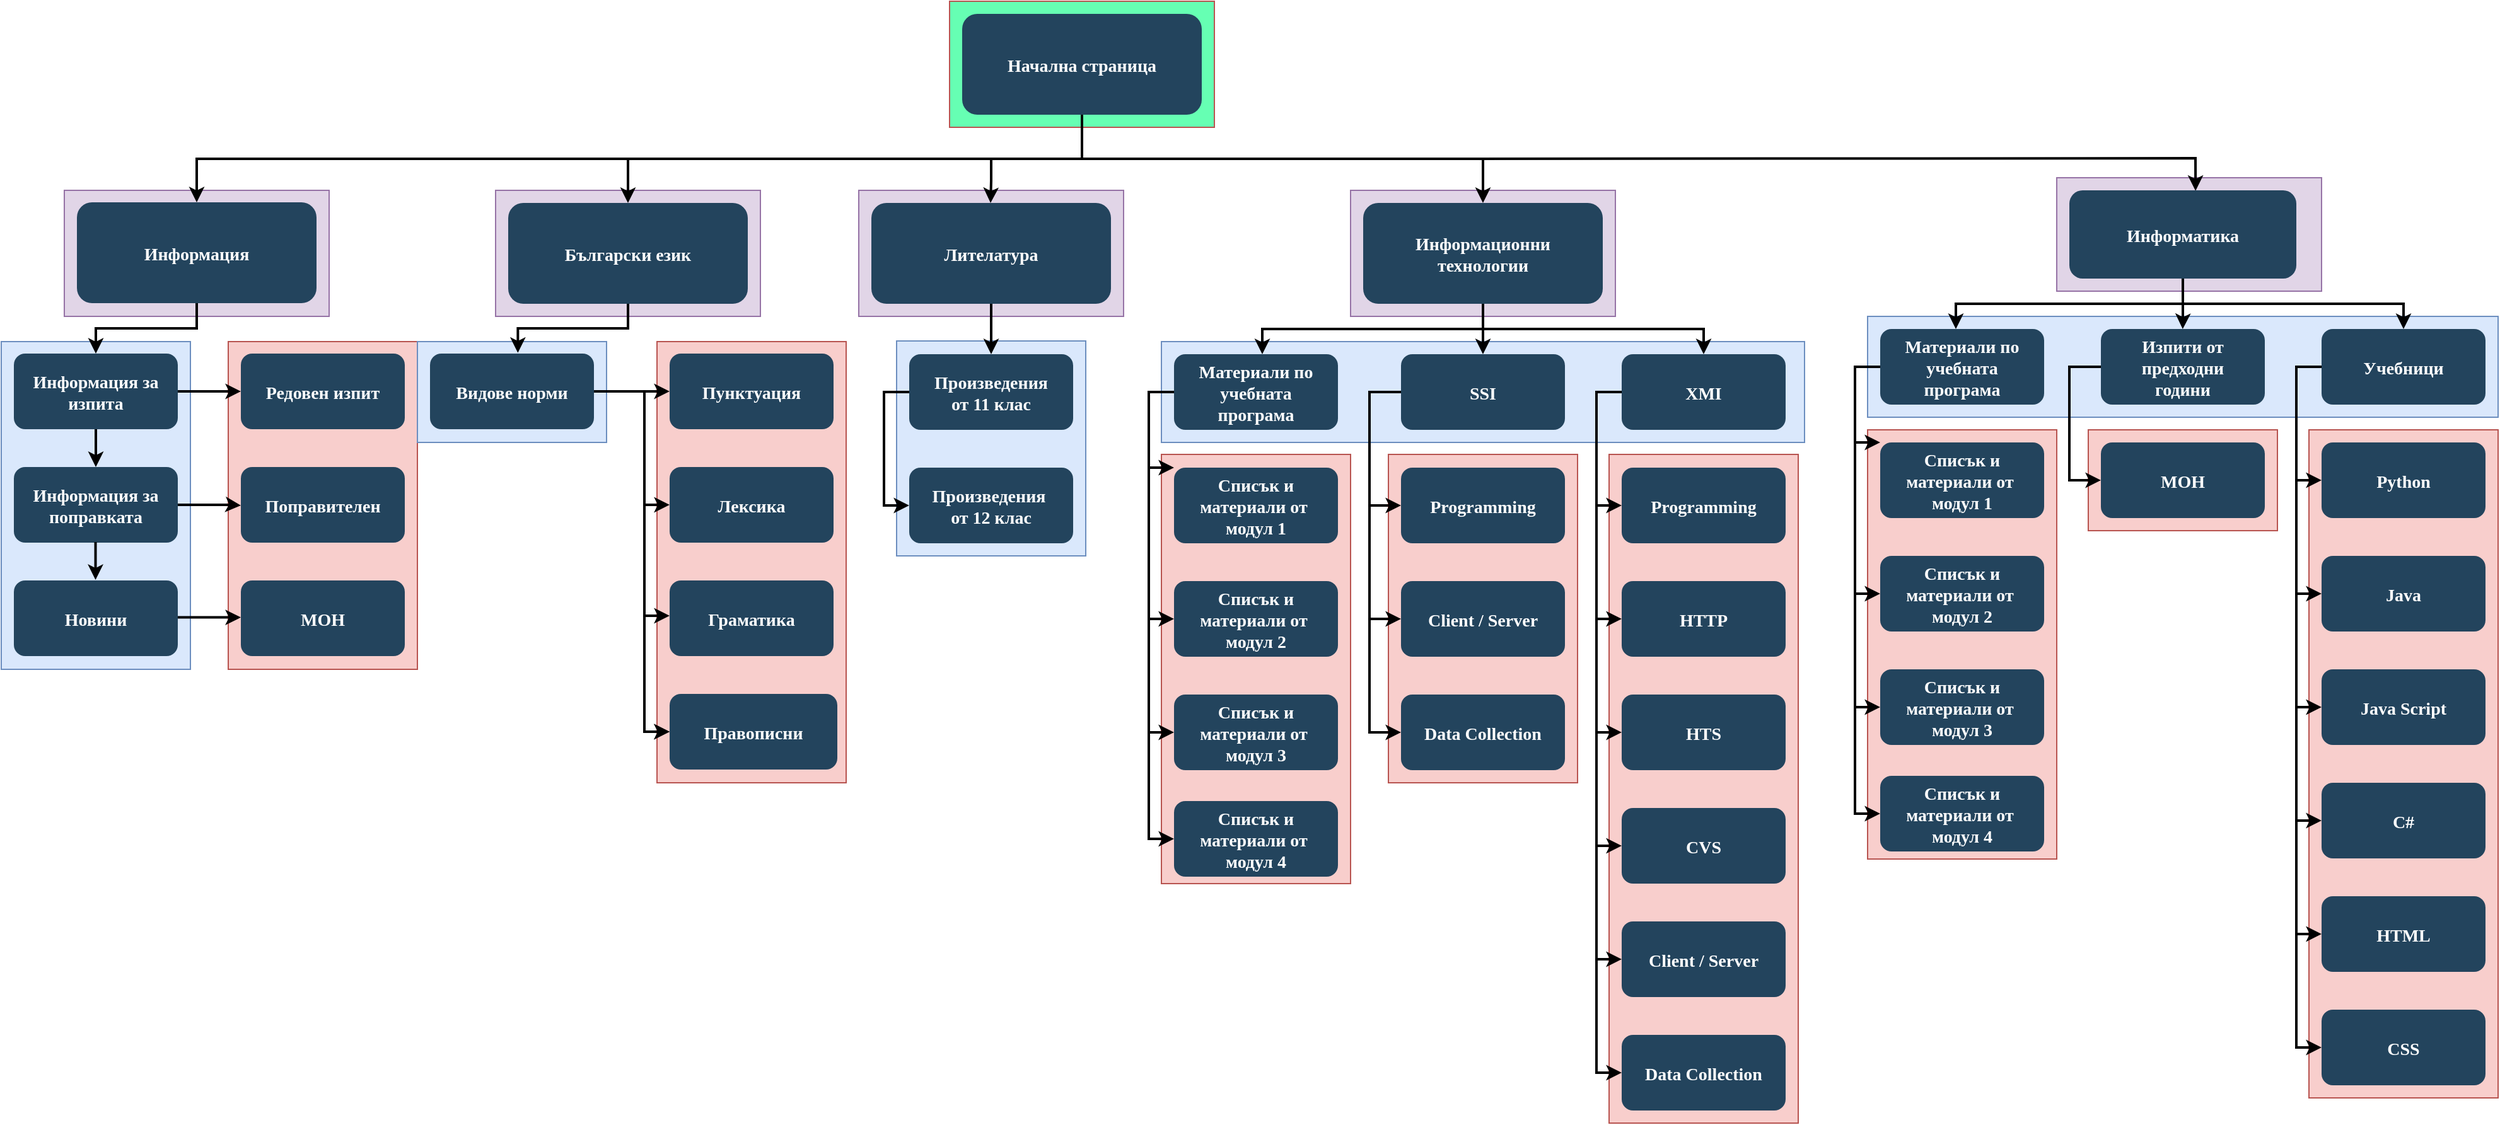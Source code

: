 <mxfile version="23.1.5" type="device">
  <diagram name="Page-1" id="2c0d36ab-eaac-3732-788b-9136903baeff">
    <mxGraphModel dx="2390" dy="1300" grid="1" gridSize="10" guides="1" tooltips="1" connect="1" arrows="1" fold="1" page="1" pageScale="1.5" pageWidth="1169" pageHeight="827" background="none" math="0" shadow="0">
      <root>
        <mxCell id="0" />
        <mxCell id="1" parent="0" />
        <mxCell id="OHcfS93DdKTw3La22S7q-246" value="" style="rounded=0;whiteSpace=wrap;html=1;fillColor=#f8cecc;strokeColor=#b85450;" vertex="1" parent="1">
          <mxGeometry x="1675" y="520" width="150" height="80" as="geometry" />
        </mxCell>
        <mxCell id="OHcfS93DdKTw3La22S7q-245" value="" style="rounded=0;whiteSpace=wrap;html=1;fillColor=#f8cecc;strokeColor=#b85450;" vertex="1" parent="1">
          <mxGeometry x="1850" y="520" width="150" height="530" as="geometry" />
        </mxCell>
        <mxCell id="OHcfS93DdKTw3La22S7q-244" value="" style="rounded=0;whiteSpace=wrap;html=1;fillColor=#f8cecc;strokeColor=#b85450;" vertex="1" parent="1">
          <mxGeometry x="1500" y="520" width="150" height="340.5" as="geometry" />
        </mxCell>
        <mxCell id="OHcfS93DdKTw3La22S7q-243" value="" style="rounded=0;whiteSpace=wrap;html=1;fillColor=#f8cecc;strokeColor=#b85450;" vertex="1" parent="1">
          <mxGeometry x="1295" y="539.5" width="150" height="530.5" as="geometry" />
        </mxCell>
        <mxCell id="OHcfS93DdKTw3La22S7q-242" value="" style="rounded=0;whiteSpace=wrap;html=1;fillColor=#f8cecc;strokeColor=#b85450;" vertex="1" parent="1">
          <mxGeometry x="1120" y="539.5" width="150" height="260.5" as="geometry" />
        </mxCell>
        <mxCell id="OHcfS93DdKTw3La22S7q-241" value="" style="rounded=0;whiteSpace=wrap;html=1;fillColor=#f8cecc;strokeColor=#b85450;" vertex="1" parent="1">
          <mxGeometry x="940" y="539.5" width="150" height="340.5" as="geometry" />
        </mxCell>
        <mxCell id="OHcfS93DdKTw3La22S7q-240" value="" style="rounded=0;whiteSpace=wrap;html=1;fillColor=#f8cecc;strokeColor=#b85450;" vertex="1" parent="1">
          <mxGeometry x="540" y="450" width="150" height="350" as="geometry" />
        </mxCell>
        <mxCell id="OHcfS93DdKTw3La22S7q-239" value="" style="rounded=0;whiteSpace=wrap;html=1;fillColor=#f8cecc;strokeColor=#b85450;" vertex="1" parent="1">
          <mxGeometry x="200" y="450" width="150" height="260" as="geometry" />
        </mxCell>
        <mxCell id="OHcfS93DdKTw3La22S7q-236" value="" style="rounded=0;whiteSpace=wrap;html=1;fillColor=#dae8fc;strokeColor=#6c8ebf;" vertex="1" parent="1">
          <mxGeometry x="1500" y="430" width="500" height="80" as="geometry" />
        </mxCell>
        <mxCell id="OHcfS93DdKTw3La22S7q-233" value="" style="rounded=0;whiteSpace=wrap;html=1;fillColor=#dae8fc;strokeColor=#6c8ebf;" vertex="1" parent="1">
          <mxGeometry x="940" y="450" width="510" height="80" as="geometry" />
        </mxCell>
        <mxCell id="OHcfS93DdKTw3La22S7q-231" value="" style="rounded=0;whiteSpace=wrap;html=1;fillColor=#dae8fc;strokeColor=#6c8ebf;" vertex="1" parent="1">
          <mxGeometry x="730" y="449.5" width="150" height="170.5" as="geometry" />
        </mxCell>
        <mxCell id="OHcfS93DdKTw3La22S7q-230" value="" style="rounded=0;whiteSpace=wrap;html=1;fillColor=#dae8fc;strokeColor=#6c8ebf;" vertex="1" parent="1">
          <mxGeometry x="350" y="450" width="150" height="80" as="geometry" />
        </mxCell>
        <mxCell id="OHcfS93DdKTw3La22S7q-227" value="" style="rounded=0;whiteSpace=wrap;html=1;fillColor=#dae8fc;strokeColor=#6c8ebf;" vertex="1" parent="1">
          <mxGeometry x="20" y="450" width="150" height="260" as="geometry" />
        </mxCell>
        <mxCell id="OHcfS93DdKTw3La22S7q-225" value="" style="rounded=0;whiteSpace=wrap;html=1;fillColor=#e1d5e7;strokeColor=#9673a6;" vertex="1" parent="1">
          <mxGeometry x="1650" y="320" width="210" height="90" as="geometry" />
        </mxCell>
        <mxCell id="OHcfS93DdKTw3La22S7q-224" value="" style="rounded=0;whiteSpace=wrap;html=1;fillColor=#e1d5e7;strokeColor=#9673a6;" vertex="1" parent="1">
          <mxGeometry x="1090" y="330" width="210" height="100" as="geometry" />
        </mxCell>
        <mxCell id="OHcfS93DdKTw3La22S7q-223" value="" style="rounded=0;whiteSpace=wrap;html=1;fillColor=#e1d5e7;strokeColor=#9673a6;" vertex="1" parent="1">
          <mxGeometry x="700" y="330" width="210" height="100" as="geometry" />
        </mxCell>
        <mxCell id="OHcfS93DdKTw3La22S7q-222" value="" style="rounded=0;whiteSpace=wrap;html=1;fillColor=#e1d5e7;strokeColor=#9673a6;" vertex="1" parent="1">
          <mxGeometry x="412" y="330" width="210" height="100" as="geometry" />
        </mxCell>
        <mxCell id="OHcfS93DdKTw3La22S7q-221" value="" style="rounded=0;whiteSpace=wrap;html=1;fillColor=#e1d5e7;strokeColor=#9673a6;" vertex="1" parent="1">
          <mxGeometry x="70" y="330" width="210" height="100" as="geometry" />
        </mxCell>
        <mxCell id="123" value="" style="fillColor=#66FFB3;strokeColor=#b85450;" parent="1" vertex="1">
          <mxGeometry x="772" y="180.0" width="210" height="100.0" as="geometry" />
        </mxCell>
        <mxCell id="2" value="Начална страница" style="rounded=1;fillColor=#23445D;gradientColor=none;strokeColor=none;fontColor=#FFFFFF;fontStyle=1;fontFamily=Tahoma;fontSize=14" parent="1" vertex="1">
          <mxGeometry x="782" y="190" width="190" height="80" as="geometry" />
        </mxCell>
        <mxCell id="4" value="Информационни &#xa;технологии" style="rounded=1;fillColor=#23445D;gradientColor=none;strokeColor=none;fontColor=#FFFFFF;fontStyle=1;fontFamily=Tahoma;fontSize=14" parent="1" vertex="1">
          <mxGeometry x="1100.0" y="340" width="190" height="80" as="geometry" />
        </mxCell>
        <mxCell id="9" value="" style="edgeStyle=elbowEdgeStyle;elbow=vertical;strokeWidth=2;rounded=0" parent="1" source="2" target="4" edge="1">
          <mxGeometry x="337" y="215.5" width="100" height="100" as="geometry">
            <mxPoint x="197" y="320" as="sourcePoint" />
            <mxPoint x="297" y="220" as="targetPoint" />
          </mxGeometry>
        </mxCell>
        <mxCell id="10" value="Лителатура" style="rounded=1;fillColor=#23445D;gradientColor=none;strokeColor=none;fontColor=#FFFFFF;fontStyle=1;fontFamily=Tahoma;fontSize=14" parent="1" vertex="1">
          <mxGeometry x="710" y="340" width="190" height="80" as="geometry" />
        </mxCell>
        <mxCell id="12" value="Български език" style="rounded=1;fillColor=#23445D;gradientColor=none;strokeColor=none;fontColor=#FFFFFF;fontStyle=1;fontFamily=Tahoma;fontSize=14" parent="1" vertex="1">
          <mxGeometry x="422.0" y="340" width="190" height="80" as="geometry" />
        </mxCell>
        <mxCell id="13" value="Информация" style="rounded=1;fillColor=#23445D;gradientColor=none;strokeColor=none;fontColor=#FFFFFF;fontStyle=1;fontFamily=Tahoma;fontSize=14" parent="1" vertex="1">
          <mxGeometry x="80" y="339.5" width="190" height="80" as="geometry" />
        </mxCell>
        <mxCell id="14" value="Информация за&#xa;изпита" style="rounded=1;fillColor=#23445D;gradientColor=none;strokeColor=none;fontColor=#FFFFFF;fontStyle=1;fontFamily=Tahoma;fontSize=14" parent="1" vertex="1">
          <mxGeometry x="30" y="459.5" width="130" height="60" as="geometry" />
        </mxCell>
        <mxCell id="15" value="Информация за&#xa;поправката" style="rounded=1;fillColor=#23445D;gradientColor=none;strokeColor=none;fontColor=#FFFFFF;fontStyle=1;fontFamily=Tahoma;fontSize=14" parent="1" vertex="1">
          <mxGeometry x="30" y="549.5" width="130" height="60" as="geometry" />
        </mxCell>
        <mxCell id="16" value="Редовен изпит" style="rounded=1;fillColor=#23445D;gradientColor=none;strokeColor=none;fontColor=#FFFFFF;fontStyle=1;fontFamily=Tahoma;fontSize=14" parent="1" vertex="1">
          <mxGeometry x="210" y="459.5" width="130" height="60" as="geometry" />
        </mxCell>
        <mxCell id="17" value="Поправителен" style="rounded=1;fillColor=#23445D;gradientColor=none;strokeColor=none;fontColor=#FFFFFF;fontStyle=1;fontFamily=Tahoma;fontSize=14" parent="1" vertex="1">
          <mxGeometry x="210" y="549.5" width="130" height="60" as="geometry" />
        </mxCell>
        <mxCell id="18" value="МОН" style="rounded=1;fillColor=#23445D;gradientColor=none;strokeColor=none;fontColor=#FFFFFF;fontStyle=1;fontFamily=Tahoma;fontSize=14" parent="1" vertex="1">
          <mxGeometry x="210" y="639.5" width="130" height="60" as="geometry" />
        </mxCell>
        <mxCell id="25" value="Видове норми" style="rounded=1;fillColor=#23445D;gradientColor=none;strokeColor=none;fontColor=#FFFFFF;fontStyle=1;fontFamily=Tahoma;fontSize=14" parent="1" vertex="1">
          <mxGeometry x="360" y="459.5" width="130" height="60" as="geometry" />
        </mxCell>
        <mxCell id="33" value="Пунктуация" style="rounded=1;fillColor=#23445D;gradientColor=none;strokeColor=none;fontColor=#FFFFFF;fontStyle=1;fontFamily=Tahoma;fontSize=14" parent="1" vertex="1">
          <mxGeometry x="550" y="459.5" width="130" height="60" as="geometry" />
        </mxCell>
        <mxCell id="34" value="Лексика" style="rounded=1;fillColor=#23445D;gradientColor=none;strokeColor=none;fontColor=#FFFFFF;fontStyle=1;fontFamily=Tahoma;fontSize=14" parent="1" vertex="1">
          <mxGeometry x="550" y="549.5" width="130" height="60" as="geometry" />
        </mxCell>
        <mxCell id="35" value="Граматика" style="rounded=1;fillColor=#23445D;gradientColor=none;strokeColor=none;fontColor=#FFFFFF;fontStyle=1;fontFamily=Tahoma;fontSize=14" parent="1" vertex="1">
          <mxGeometry x="550" y="639.5" width="130" height="60" as="geometry" />
        </mxCell>
        <mxCell id="36" value="Правописни" style="rounded=1;fillColor=#23445D;gradientColor=none;strokeColor=none;fontColor=#FFFFFF;fontStyle=1;fontFamily=Tahoma;fontSize=14" parent="1" vertex="1">
          <mxGeometry x="550" y="729.5" width="133" height="60" as="geometry" />
        </mxCell>
        <mxCell id="41" value="Произведения&#xa;от 11 клас" style="rounded=1;fillColor=#23445D;gradientColor=none;strokeColor=none;fontColor=#FFFFFF;fontStyle=1;fontFamily=Tahoma;fontSize=14" parent="1" vertex="1">
          <mxGeometry x="740" y="460" width="130" height="60" as="geometry" />
        </mxCell>
        <mxCell id="42" value="Произведения &#xa;от 12 клас" style="rounded=1;fillColor=#23445D;gradientColor=none;strokeColor=none;fontColor=#FFFFFF;fontStyle=1;fontFamily=Tahoma;fontSize=14" parent="1" vertex="1">
          <mxGeometry x="740" y="550" width="130" height="60" as="geometry" />
        </mxCell>
        <mxCell id="48" value="SSI" style="rounded=1;fillColor=#23445D;gradientColor=none;strokeColor=none;fontColor=#FFFFFF;fontStyle=1;fontFamily=Tahoma;fontSize=14" parent="1" vertex="1">
          <mxGeometry x="1130" y="460.0" width="130" height="60" as="geometry" />
        </mxCell>
        <mxCell id="49" value="Programming" style="rounded=1;fillColor=#23445D;gradientColor=none;strokeColor=none;fontColor=#FFFFFF;fontStyle=1;fontFamily=Tahoma;fontSize=14" parent="1" vertex="1">
          <mxGeometry x="1130" y="550" width="130" height="60" as="geometry" />
        </mxCell>
        <mxCell id="50" value="Client / Server" style="rounded=1;fillColor=#23445D;gradientColor=none;strokeColor=none;fontColor=#FFFFFF;fontStyle=1;fontFamily=Tahoma;fontSize=14" parent="1" vertex="1">
          <mxGeometry x="1130" y="640" width="130" height="60" as="geometry" />
        </mxCell>
        <mxCell id="51" value="Data Collection" style="rounded=1;fillColor=#23445D;gradientColor=none;strokeColor=none;fontColor=#FFFFFF;fontStyle=1;fontFamily=Tahoma;fontSize=14" parent="1" vertex="1">
          <mxGeometry x="1130" y="730.0" width="130" height="60" as="geometry" />
        </mxCell>
        <mxCell id="52" value="XMI" style="rounded=1;fillColor=#23445D;gradientColor=none;strokeColor=none;fontColor=#FFFFFF;fontStyle=1;fontFamily=Tahoma;fontSize=14" parent="1" vertex="1">
          <mxGeometry x="1305" y="460.0" width="130" height="60" as="geometry" />
        </mxCell>
        <mxCell id="53" value="Programming" style="rounded=1;fillColor=#23445D;gradientColor=none;strokeColor=none;fontColor=#FFFFFF;fontStyle=1;fontFamily=Tahoma;fontSize=14" parent="1" vertex="1">
          <mxGeometry x="1305" y="550" width="130" height="60" as="geometry" />
        </mxCell>
        <mxCell id="54" value="HTTP" style="rounded=1;fillColor=#23445D;gradientColor=none;strokeColor=none;fontColor=#FFFFFF;fontStyle=1;fontFamily=Tahoma;fontSize=14" parent="1" vertex="1">
          <mxGeometry x="1305" y="640" width="130" height="60" as="geometry" />
        </mxCell>
        <mxCell id="55" value="HTS" style="rounded=1;fillColor=#23445D;gradientColor=none;strokeColor=none;fontColor=#FFFFFF;fontStyle=1;fontFamily=Tahoma;fontSize=14" parent="1" vertex="1">
          <mxGeometry x="1305" y="730.0" width="130" height="60" as="geometry" />
        </mxCell>
        <mxCell id="56" value="CVS" style="rounded=1;fillColor=#23445D;gradientColor=none;strokeColor=none;fontColor=#FFFFFF;fontStyle=1;fontFamily=Tahoma;fontSize=14" parent="1" vertex="1">
          <mxGeometry x="1305" y="820.0" width="130" height="60" as="geometry" />
        </mxCell>
        <mxCell id="57" value="Client / Server" style="rounded=1;fillColor=#23445D;gradientColor=none;strokeColor=none;fontColor=#FFFFFF;fontStyle=1;fontFamily=Tahoma;fontSize=14" parent="1" vertex="1">
          <mxGeometry x="1305" y="910.0" width="130" height="60" as="geometry" />
        </mxCell>
        <mxCell id="58" value="Data Collection" style="rounded=1;fillColor=#23445D;gradientColor=none;strokeColor=none;fontColor=#FFFFFF;fontStyle=1;fontFamily=Tahoma;fontSize=14" parent="1" vertex="1">
          <mxGeometry x="1305" y="1000.0" width="130" height="60" as="geometry" />
        </mxCell>
        <mxCell id="59" value="" style="edgeStyle=elbowEdgeStyle;elbow=vertical;strokeWidth=2;rounded=0" parent="1" source="2" target="12" edge="1">
          <mxGeometry x="347" y="225.5" width="100" height="100" as="geometry">
            <mxPoint x="722.0" y="280" as="sourcePoint" />
            <mxPoint x="1327.0" y="350" as="targetPoint" />
          </mxGeometry>
        </mxCell>
        <mxCell id="61" value="" style="edgeStyle=elbowEdgeStyle;elbow=vertical;strokeWidth=2;rounded=0" parent="1" source="2" target="13" edge="1">
          <mxGeometry x="-23" y="135.5" width="100" height="100" as="geometry">
            <mxPoint x="-163" y="240" as="sourcePoint" />
            <mxPoint x="-63" y="140" as="targetPoint" />
          </mxGeometry>
        </mxCell>
        <mxCell id="62" value="" style="edgeStyle=elbowEdgeStyle;elbow=vertical;strokeWidth=2;rounded=0" parent="1" source="13" target="14" edge="1">
          <mxGeometry x="-23" y="135.5" width="100" height="100" as="geometry">
            <mxPoint x="-50" y="239.5" as="sourcePoint" />
            <mxPoint x="50" y="139.5" as="targetPoint" />
          </mxGeometry>
        </mxCell>
        <mxCell id="64" value="" style="edgeStyle=elbowEdgeStyle;elbow=horizontal;strokeWidth=2;rounded=0;exitX=1;exitY=0.5;exitDx=0;exitDy=0;" parent="1" source="14" target="16" edge="1">
          <mxGeometry x="-23" y="135.5" width="100" height="100" as="geometry">
            <mxPoint x="-50" y="239.5" as="sourcePoint" />
            <mxPoint x="50" y="139.5" as="targetPoint" />
            <Array as="points">
              <mxPoint x="213" y="490" />
            </Array>
          </mxGeometry>
        </mxCell>
        <mxCell id="65" value="" style="edgeStyle=elbowEdgeStyle;elbow=horizontal;strokeWidth=2;rounded=0;exitX=1;exitY=0.5;exitDx=0;exitDy=0;" parent="1" source="15" target="17" edge="1">
          <mxGeometry x="-23" y="135.5" width="100" height="100" as="geometry">
            <mxPoint x="-50" y="239.5" as="sourcePoint" />
            <mxPoint x="50" y="139.5" as="targetPoint" />
            <Array as="points">
              <mxPoint x="203" y="580" />
            </Array>
          </mxGeometry>
        </mxCell>
        <mxCell id="76" value="" style="edgeStyle=elbowEdgeStyle;elbow=horizontal;strokeWidth=2;rounded=0" parent="1" target="34" edge="1">
          <mxGeometry x="-23" y="135.5" width="100" height="100" as="geometry">
            <mxPoint x="530" y="494.5" as="sourcePoint" />
            <mxPoint x="-140" y="139.5" as="targetPoint" />
            <Array as="points">
              <mxPoint x="530" y="539.5" />
            </Array>
          </mxGeometry>
        </mxCell>
        <mxCell id="80" value="" style="edgeStyle=elbowEdgeStyle;elbow=horizontal;strokeWidth=2;rounded=0;entryX=0;entryY=0.5;entryDx=0;entryDy=0;" parent="1" target="36" edge="1">
          <mxGeometry x="-23" y="135.5" width="100" height="100" as="geometry">
            <mxPoint x="540" y="489.5" as="sourcePoint" />
            <mxPoint x="550" y="764.5" as="targetPoint" />
            <Array as="points">
              <mxPoint x="530" y="709.5" />
            </Array>
          </mxGeometry>
        </mxCell>
        <mxCell id="82" value="" style="edgeStyle=elbowEdgeStyle;elbow=horizontal;strokeWidth=2;rounded=0" parent="1" source="41" target="42" edge="1">
          <mxGeometry x="-23" y="135.5" width="100" height="100" as="geometry">
            <mxPoint x="-260" y="240" as="sourcePoint" />
            <mxPoint x="-160" y="140" as="targetPoint" />
            <Array as="points">
              <mxPoint x="720" y="540" />
            </Array>
          </mxGeometry>
        </mxCell>
        <mxCell id="87" value="" style="edgeStyle=elbowEdgeStyle;elbow=horizontal;strokeWidth=2;rounded=0" parent="1" source="48" target="49" edge="1">
          <mxGeometry x="-23" y="135.5" width="100" height="100" as="geometry">
            <mxPoint x="-285" y="240" as="sourcePoint" />
            <mxPoint x="-185" y="140" as="targetPoint" />
            <Array as="points">
              <mxPoint x="1105" y="540" />
            </Array>
          </mxGeometry>
        </mxCell>
        <mxCell id="88" value="" style="edgeStyle=elbowEdgeStyle;elbow=horizontal;strokeWidth=2;rounded=0" parent="1" source="48" target="50" edge="1">
          <mxGeometry x="-23" y="135.5" width="100" height="100" as="geometry">
            <mxPoint x="-285" y="240" as="sourcePoint" />
            <mxPoint x="-185" y="140" as="targetPoint" />
            <Array as="points">
              <mxPoint x="1105" y="600" />
            </Array>
          </mxGeometry>
        </mxCell>
        <mxCell id="89" value="" style="edgeStyle=elbowEdgeStyle;elbow=horizontal;strokeWidth=2;rounded=0" parent="1" source="48" target="51" edge="1">
          <mxGeometry x="-23" y="135.5" width="100" height="100" as="geometry">
            <mxPoint x="-285" y="240" as="sourcePoint" />
            <mxPoint x="-185" y="140" as="targetPoint" />
            <Array as="points">
              <mxPoint x="1105" y="630" />
            </Array>
          </mxGeometry>
        </mxCell>
        <mxCell id="90" value="" style="edgeStyle=elbowEdgeStyle;elbow=horizontal;strokeWidth=2;rounded=0" parent="1" source="52" target="53" edge="1">
          <mxGeometry x="-23" y="135.5" width="100" height="100" as="geometry">
            <mxPoint x="-285" y="240" as="sourcePoint" />
            <mxPoint x="-185" y="140" as="targetPoint" />
            <Array as="points">
              <mxPoint x="1285" y="540" />
            </Array>
          </mxGeometry>
        </mxCell>
        <mxCell id="91" value="" style="edgeStyle=elbowEdgeStyle;elbow=horizontal;strokeWidth=2;rounded=0" parent="1" source="52" target="54" edge="1">
          <mxGeometry x="-23" y="135.5" width="100" height="100" as="geometry">
            <mxPoint x="-285" y="240" as="sourcePoint" />
            <mxPoint x="-185" y="140" as="targetPoint" />
            <Array as="points">
              <mxPoint x="1285" y="580" />
            </Array>
          </mxGeometry>
        </mxCell>
        <mxCell id="92" value="" style="edgeStyle=elbowEdgeStyle;elbow=horizontal;strokeWidth=2;rounded=0" parent="1" source="52" target="55" edge="1">
          <mxGeometry x="-23" y="135.5" width="100" height="100" as="geometry">
            <mxPoint x="-285" y="240" as="sourcePoint" />
            <mxPoint x="-185" y="140" as="targetPoint" />
            <Array as="points">
              <mxPoint x="1285" y="630" />
            </Array>
          </mxGeometry>
        </mxCell>
        <mxCell id="93" value="" style="edgeStyle=elbowEdgeStyle;elbow=horizontal;strokeWidth=2;rounded=0" parent="1" source="52" target="56" edge="1">
          <mxGeometry x="-23" y="135.5" width="100" height="100" as="geometry">
            <mxPoint x="-285" y="240" as="sourcePoint" />
            <mxPoint x="-185" y="140" as="targetPoint" />
            <Array as="points">
              <mxPoint x="1285" y="680" />
            </Array>
          </mxGeometry>
        </mxCell>
        <mxCell id="94" value="" style="edgeStyle=elbowEdgeStyle;elbow=horizontal;strokeWidth=2;rounded=0" parent="1" source="52" target="57" edge="1">
          <mxGeometry x="-23" y="135.5" width="100" height="100" as="geometry">
            <mxPoint x="-285" y="240" as="sourcePoint" />
            <mxPoint x="-185" y="140" as="targetPoint" />
            <Array as="points">
              <mxPoint x="1285" y="730" />
            </Array>
          </mxGeometry>
        </mxCell>
        <mxCell id="95" value="" style="edgeStyle=elbowEdgeStyle;elbow=horizontal;strokeWidth=2;rounded=0" parent="1" source="52" target="58" edge="1">
          <mxGeometry x="-23" y="135.5" width="100" height="100" as="geometry">
            <mxPoint x="-285" y="240" as="sourcePoint" />
            <mxPoint x="-185" y="140" as="targetPoint" />
            <Array as="points">
              <mxPoint x="1285" y="770" />
            </Array>
          </mxGeometry>
        </mxCell>
        <mxCell id="100" value="" style="edgeStyle=elbowEdgeStyle;elbow=vertical;strokeWidth=2;rounded=0;entryX=0.536;entryY=-0.01;entryDx=0;entryDy=0;entryPerimeter=0;" parent="1" source="12" target="25" edge="1">
          <mxGeometry x="-23" y="135.5" width="100" height="100" as="geometry">
            <mxPoint x="-163" y="240" as="sourcePoint" />
            <mxPoint x="-63" y="140" as="targetPoint" />
          </mxGeometry>
        </mxCell>
        <mxCell id="102" value="" style="edgeStyle=elbowEdgeStyle;elbow=vertical;strokeWidth=2;rounded=0;exitX=1;exitY=0.5;exitDx=0;exitDy=0;entryX=0;entryY=0.5;entryDx=0;entryDy=0;" parent="1" source="25" target="33" edge="1">
          <mxGeometry x="-23" y="135.5" width="100" height="100" as="geometry">
            <mxPoint x="-163" y="240" as="sourcePoint" />
            <mxPoint x="540" y="489.5" as="targetPoint" />
          </mxGeometry>
        </mxCell>
        <mxCell id="103" value="" style="edgeStyle=elbowEdgeStyle;elbow=vertical;strokeWidth=2;rounded=0" parent="1" source="10" target="41" edge="1">
          <mxGeometry x="-23" y="135.5" width="100" height="100" as="geometry">
            <mxPoint x="-260" y="240" as="sourcePoint" />
            <mxPoint x="-160" y="140" as="targetPoint" />
          </mxGeometry>
        </mxCell>
        <mxCell id="104" value="" style="edgeStyle=elbowEdgeStyle;elbow=vertical;strokeWidth=2;rounded=0" parent="1" source="4" target="48" edge="1">
          <mxGeometry x="-23" y="135.5" width="100" height="100" as="geometry">
            <mxPoint x="-285" y="240" as="sourcePoint" />
            <mxPoint x="-185" y="140" as="targetPoint" />
          </mxGeometry>
        </mxCell>
        <mxCell id="105" value="" style="edgeStyle=elbowEdgeStyle;elbow=vertical;strokeWidth=2;rounded=0" parent="1" source="4" edge="1">
          <mxGeometry x="-23" y="135.5" width="100" height="100" as="geometry">
            <mxPoint x="-285" y="240" as="sourcePoint" />
            <mxPoint x="1020" y="460" as="targetPoint" />
          </mxGeometry>
        </mxCell>
        <mxCell id="106" value="" style="edgeStyle=elbowEdgeStyle;elbow=vertical;strokeWidth=2;rounded=0" parent="1" source="4" target="52" edge="1">
          <mxGeometry x="-23" y="135.5" width="100" height="100" as="geometry">
            <mxPoint x="-285" y="240" as="sourcePoint" />
            <mxPoint x="-185" y="140" as="targetPoint" />
          </mxGeometry>
        </mxCell>
        <mxCell id="107" value="" style="edgeStyle=elbowEdgeStyle;elbow=vertical;rounded=0;strokeWidth=2" parent="1" source="14" target="15" edge="1">
          <mxGeometry x="-23" y="135.5" width="100" height="100" as="geometry">
            <mxPoint x="-50" y="239.5" as="sourcePoint" />
            <mxPoint x="50" y="139.5" as="targetPoint" />
          </mxGeometry>
        </mxCell>
        <mxCell id="OHcfS93DdKTw3La22S7q-123" value="" style="edgeStyle=elbowEdgeStyle;elbow=vertical;strokeWidth=2;rounded=0" edge="1" parent="1">
          <mxGeometry x="-23" y="135.5" width="100" height="100" as="geometry">
            <mxPoint x="805" y="304.5" as="sourcePoint" />
            <mxPoint x="804.5" y="340" as="targetPoint" />
          </mxGeometry>
        </mxCell>
        <mxCell id="OHcfS93DdKTw3La22S7q-131" value="" style="endArrow=classic;html=1;rounded=0;strokeWidth=2;entryX=0.556;entryY=0.005;entryDx=0;entryDy=0;entryPerimeter=0;" edge="1" parent="1" target="OHcfS93DdKTw3La22S7q-132">
          <mxGeometry width="50" height="50" relative="1" as="geometry">
            <mxPoint x="1190" y="305" as="sourcePoint" />
            <mxPoint x="1860" y="344.5" as="targetPoint" />
            <Array as="points">
              <mxPoint x="1760" y="304.5" />
            </Array>
          </mxGeometry>
        </mxCell>
        <mxCell id="OHcfS93DdKTw3La22S7q-132" value="Информатика" style="rounded=1;fillColor=#23445D;gradientColor=none;strokeColor=none;fontColor=#FFFFFF;fontStyle=1;fontFamily=Tahoma;fontSize=14" vertex="1" parent="1">
          <mxGeometry x="1660" y="330" width="180" height="70" as="geometry" />
        </mxCell>
        <mxCell id="OHcfS93DdKTw3La22S7q-169" value="Материали по&#xa;учебната &#xa;програма" style="rounded=1;fillColor=#23445D;gradientColor=none;strokeColor=none;fontColor=#FFFFFF;fontStyle=1;fontFamily=Tahoma;fontSize=14" vertex="1" parent="1">
          <mxGeometry x="1510" y="440.0" width="130" height="60" as="geometry" />
        </mxCell>
        <mxCell id="OHcfS93DdKTw3La22S7q-170" value="Списък и &#xa;материали от &#xa;модул 1" style="rounded=1;fillColor=#23445D;gradientColor=none;strokeColor=none;fontColor=#FFFFFF;fontStyle=1;fontFamily=Tahoma;fontSize=14" vertex="1" parent="1">
          <mxGeometry x="1510" y="530" width="130" height="60" as="geometry" />
        </mxCell>
        <mxCell id="OHcfS93DdKTw3La22S7q-171" value="Списък и&#xa;материали от &#xa;модул 2" style="rounded=1;fillColor=#23445D;gradientColor=none;strokeColor=none;fontColor=#FFFFFF;fontStyle=1;fontFamily=Tahoma;fontSize=14" vertex="1" parent="1">
          <mxGeometry x="1510" y="620" width="130" height="60" as="geometry" />
        </mxCell>
        <mxCell id="OHcfS93DdKTw3La22S7q-172" value="Списък и&#xa;материали от &#xa;модул 3" style="rounded=1;fillColor=#23445D;gradientColor=none;strokeColor=none;fontColor=#FFFFFF;fontStyle=1;fontFamily=Tahoma;fontSize=14" vertex="1" parent="1">
          <mxGeometry x="1510" y="710.0" width="130" height="60" as="geometry" />
        </mxCell>
        <mxCell id="OHcfS93DdKTw3La22S7q-173" value="Изпити от &#xa;предходни &#xa;години" style="rounded=1;fillColor=#23445D;gradientColor=none;strokeColor=none;fontColor=#FFFFFF;fontStyle=1;fontFamily=Tahoma;fontSize=14" vertex="1" parent="1">
          <mxGeometry x="1685" y="440.0" width="130" height="60" as="geometry" />
        </mxCell>
        <mxCell id="OHcfS93DdKTw3La22S7q-174" value="MОН" style="rounded=1;fillColor=#23445D;gradientColor=none;strokeColor=none;fontColor=#FFFFFF;fontStyle=1;fontFamily=Tahoma;fontSize=14" vertex="1" parent="1">
          <mxGeometry x="1685" y="530" width="130" height="60" as="geometry" />
        </mxCell>
        <mxCell id="OHcfS93DdKTw3La22S7q-177" value="Учебници" style="rounded=1;fillColor=#23445D;gradientColor=none;strokeColor=none;fontColor=#FFFFFF;fontStyle=1;fontFamily=Tahoma;fontSize=14" vertex="1" parent="1">
          <mxGeometry x="1860" y="440.0" width="130" height="60" as="geometry" />
        </mxCell>
        <mxCell id="OHcfS93DdKTw3La22S7q-178" value="Python" style="rounded=1;fillColor=#23445D;gradientColor=none;strokeColor=none;fontColor=#FFFFFF;fontStyle=1;fontFamily=Tahoma;fontSize=14" vertex="1" parent="1">
          <mxGeometry x="1860" y="530" width="130" height="60" as="geometry" />
        </mxCell>
        <mxCell id="OHcfS93DdKTw3La22S7q-179" value="Java" style="rounded=1;fillColor=#23445D;gradientColor=none;strokeColor=none;fontColor=#FFFFFF;fontStyle=1;fontFamily=Tahoma;fontSize=14" vertex="1" parent="1">
          <mxGeometry x="1860" y="620" width="130" height="60" as="geometry" />
        </mxCell>
        <mxCell id="OHcfS93DdKTw3La22S7q-180" value="Java Script" style="rounded=1;fillColor=#23445D;gradientColor=none;strokeColor=none;fontColor=#FFFFFF;fontStyle=1;fontFamily=Tahoma;fontSize=14" vertex="1" parent="1">
          <mxGeometry x="1860" y="710.0" width="130" height="60" as="geometry" />
        </mxCell>
        <mxCell id="OHcfS93DdKTw3La22S7q-181" value="C#" style="rounded=1;fillColor=#23445D;gradientColor=none;strokeColor=none;fontColor=#FFFFFF;fontStyle=1;fontFamily=Tahoma;fontSize=14" vertex="1" parent="1">
          <mxGeometry x="1860" y="800.0" width="130" height="60" as="geometry" />
        </mxCell>
        <mxCell id="OHcfS93DdKTw3La22S7q-182" value="HTML" style="rounded=1;fillColor=#23445D;gradientColor=none;strokeColor=none;fontColor=#FFFFFF;fontStyle=1;fontFamily=Tahoma;fontSize=14" vertex="1" parent="1">
          <mxGeometry x="1860" y="890.0" width="130" height="60" as="geometry" />
        </mxCell>
        <mxCell id="OHcfS93DdKTw3La22S7q-183" value="CSS" style="rounded=1;fillColor=#23445D;gradientColor=none;strokeColor=none;fontColor=#FFFFFF;fontStyle=1;fontFamily=Tahoma;fontSize=14" vertex="1" parent="1">
          <mxGeometry x="1860" y="980.0" width="130" height="60" as="geometry" />
        </mxCell>
        <mxCell id="OHcfS93DdKTw3La22S7q-184" value="" style="edgeStyle=elbowEdgeStyle;elbow=horizontal;strokeWidth=2;rounded=0" edge="1" parent="1" source="OHcfS93DdKTw3La22S7q-169" target="OHcfS93DdKTw3La22S7q-170">
          <mxGeometry x="-23" y="135.5" width="100" height="100" as="geometry">
            <mxPoint x="270" y="220" as="sourcePoint" />
            <mxPoint x="370" y="120" as="targetPoint" />
            <Array as="points">
              <mxPoint x="1490" y="530" />
            </Array>
          </mxGeometry>
        </mxCell>
        <mxCell id="OHcfS93DdKTw3La22S7q-185" value="" style="edgeStyle=elbowEdgeStyle;elbow=horizontal;strokeWidth=2;rounded=0" edge="1" parent="1" source="OHcfS93DdKTw3La22S7q-169" target="OHcfS93DdKTw3La22S7q-171">
          <mxGeometry x="-23" y="135.5" width="100" height="100" as="geometry">
            <mxPoint x="270" y="220" as="sourcePoint" />
            <mxPoint x="370" y="120" as="targetPoint" />
            <Array as="points">
              <mxPoint x="1490" y="560" />
            </Array>
          </mxGeometry>
        </mxCell>
        <mxCell id="OHcfS93DdKTw3La22S7q-186" value="" style="edgeStyle=elbowEdgeStyle;elbow=horizontal;strokeWidth=2;rounded=0" edge="1" parent="1" source="OHcfS93DdKTw3La22S7q-169" target="OHcfS93DdKTw3La22S7q-172">
          <mxGeometry x="-23" y="135.5" width="100" height="100" as="geometry">
            <mxPoint x="270" y="220" as="sourcePoint" />
            <mxPoint x="370" y="120" as="targetPoint" />
            <Array as="points">
              <mxPoint x="1490" y="610" />
            </Array>
          </mxGeometry>
        </mxCell>
        <mxCell id="OHcfS93DdKTw3La22S7q-187" value="" style="edgeStyle=elbowEdgeStyle;elbow=horizontal;strokeWidth=2;rounded=0" edge="1" parent="1" source="OHcfS93DdKTw3La22S7q-173" target="OHcfS93DdKTw3La22S7q-174">
          <mxGeometry x="-23" y="135.5" width="100" height="100" as="geometry">
            <mxPoint x="270" y="220" as="sourcePoint" />
            <mxPoint x="370" y="120" as="targetPoint" />
            <Array as="points">
              <mxPoint x="1660" y="520" />
            </Array>
          </mxGeometry>
        </mxCell>
        <mxCell id="OHcfS93DdKTw3La22S7q-190" value="" style="edgeStyle=elbowEdgeStyle;elbow=horizontal;strokeWidth=2;rounded=0" edge="1" parent="1" source="OHcfS93DdKTw3La22S7q-177" target="OHcfS93DdKTw3La22S7q-178">
          <mxGeometry x="-23" y="135.5" width="100" height="100" as="geometry">
            <mxPoint x="270" y="220" as="sourcePoint" />
            <mxPoint x="370" y="120" as="targetPoint" />
            <Array as="points">
              <mxPoint x="1840" y="520" />
            </Array>
          </mxGeometry>
        </mxCell>
        <mxCell id="OHcfS93DdKTw3La22S7q-191" value="" style="edgeStyle=elbowEdgeStyle;elbow=horizontal;strokeWidth=2;rounded=0" edge="1" parent="1" source="OHcfS93DdKTw3La22S7q-177" target="OHcfS93DdKTw3La22S7q-179">
          <mxGeometry x="-23" y="135.5" width="100" height="100" as="geometry">
            <mxPoint x="270" y="220" as="sourcePoint" />
            <mxPoint x="370" y="120" as="targetPoint" />
            <Array as="points">
              <mxPoint x="1840" y="560" />
            </Array>
          </mxGeometry>
        </mxCell>
        <mxCell id="OHcfS93DdKTw3La22S7q-192" value="" style="edgeStyle=elbowEdgeStyle;elbow=horizontal;strokeWidth=2;rounded=0" edge="1" parent="1" source="OHcfS93DdKTw3La22S7q-177" target="OHcfS93DdKTw3La22S7q-180">
          <mxGeometry x="-23" y="135.5" width="100" height="100" as="geometry">
            <mxPoint x="270" y="220" as="sourcePoint" />
            <mxPoint x="370" y="120" as="targetPoint" />
            <Array as="points">
              <mxPoint x="1840" y="610" />
            </Array>
          </mxGeometry>
        </mxCell>
        <mxCell id="OHcfS93DdKTw3La22S7q-193" value="" style="edgeStyle=elbowEdgeStyle;elbow=horizontal;strokeWidth=2;rounded=0" edge="1" parent="1" source="OHcfS93DdKTw3La22S7q-177" target="OHcfS93DdKTw3La22S7q-181">
          <mxGeometry x="-23" y="135.5" width="100" height="100" as="geometry">
            <mxPoint x="270" y="220" as="sourcePoint" />
            <mxPoint x="370" y="120" as="targetPoint" />
            <Array as="points">
              <mxPoint x="1840" y="660" />
            </Array>
          </mxGeometry>
        </mxCell>
        <mxCell id="OHcfS93DdKTw3La22S7q-194" value="" style="edgeStyle=elbowEdgeStyle;elbow=horizontal;strokeWidth=2;rounded=0" edge="1" parent="1" source="OHcfS93DdKTw3La22S7q-177" target="OHcfS93DdKTw3La22S7q-182">
          <mxGeometry x="-23" y="135.5" width="100" height="100" as="geometry">
            <mxPoint x="270" y="220" as="sourcePoint" />
            <mxPoint x="370" y="120" as="targetPoint" />
            <Array as="points">
              <mxPoint x="1840" y="710" />
            </Array>
          </mxGeometry>
        </mxCell>
        <mxCell id="OHcfS93DdKTw3La22S7q-195" value="" style="edgeStyle=elbowEdgeStyle;elbow=horizontal;strokeWidth=2;rounded=0" edge="1" parent="1" source="OHcfS93DdKTw3La22S7q-177" target="OHcfS93DdKTw3La22S7q-183">
          <mxGeometry x="-23" y="135.5" width="100" height="100" as="geometry">
            <mxPoint x="270" y="220" as="sourcePoint" />
            <mxPoint x="370" y="120" as="targetPoint" />
            <Array as="points">
              <mxPoint x="1840" y="750" />
            </Array>
          </mxGeometry>
        </mxCell>
        <mxCell id="OHcfS93DdKTw3La22S7q-196" value="" style="edgeStyle=elbowEdgeStyle;elbow=vertical;strokeWidth=2;rounded=0" edge="1" parent="1">
          <mxGeometry x="-23" y="135.5" width="100" height="100" as="geometry">
            <mxPoint x="1750" y="400" as="sourcePoint" />
            <mxPoint x="1925" y="440" as="targetPoint" />
          </mxGeometry>
        </mxCell>
        <mxCell id="OHcfS93DdKTw3La22S7q-197" value="" style="edgeStyle=elbowEdgeStyle;elbow=vertical;strokeWidth=2;rounded=0" edge="1" parent="1">
          <mxGeometry x="-23" y="135.5" width="100" height="100" as="geometry">
            <mxPoint x="1750" y="404.5" as="sourcePoint" />
            <mxPoint x="1749.9" y="440" as="targetPoint" />
            <Array as="points">
              <mxPoint x="1750" y="434.5" />
            </Array>
          </mxGeometry>
        </mxCell>
        <mxCell id="OHcfS93DdKTw3La22S7q-198" value="" style="edgeStyle=elbowEdgeStyle;elbow=vertical;strokeWidth=2;rounded=0;exitX=0.5;exitY=1;exitDx=0;exitDy=0;" edge="1" parent="1" source="OHcfS93DdKTw3La22S7q-132">
          <mxGeometry x="-23" y="135.5" width="100" height="100" as="geometry">
            <mxPoint x="1745" y="400" as="sourcePoint" />
            <mxPoint x="1570" y="440" as="targetPoint" />
          </mxGeometry>
        </mxCell>
        <mxCell id="OHcfS93DdKTw3La22S7q-199" value="Списък и&#xa;материали от &#xa;модул 4" style="rounded=1;fillColor=#23445D;gradientColor=none;strokeColor=none;fontColor=#FFFFFF;fontStyle=1;fontFamily=Tahoma;fontSize=14" vertex="1" parent="1">
          <mxGeometry x="1510" y="794.5" width="130" height="60" as="geometry" />
        </mxCell>
        <mxCell id="OHcfS93DdKTw3La22S7q-200" value="" style="edgeStyle=elbowEdgeStyle;elbow=horizontal;strokeWidth=2;rounded=0;entryX=0;entryY=0.5;entryDx=0;entryDy=0;" edge="1" parent="1" target="OHcfS93DdKTw3La22S7q-199">
          <mxGeometry x="-23" y="135.5" width="100" height="100" as="geometry">
            <mxPoint x="1510" y="470" as="sourcePoint" />
            <mxPoint x="1510" y="740" as="targetPoint" />
            <Array as="points">
              <mxPoint x="1490" y="609.5" />
            </Array>
          </mxGeometry>
        </mxCell>
        <mxCell id="OHcfS93DdKTw3La22S7q-202" value="Материали по&#xa;учебната &#xa;програма" style="rounded=1;fillColor=#23445D;gradientColor=none;strokeColor=none;fontColor=#FFFFFF;fontStyle=1;fontFamily=Tahoma;fontSize=14" vertex="1" parent="1">
          <mxGeometry x="950" y="460.0" width="130" height="60" as="geometry" />
        </mxCell>
        <mxCell id="OHcfS93DdKTw3La22S7q-203" value="Списък и &#xa;материали от &#xa;модул 1" style="rounded=1;fillColor=#23445D;gradientColor=none;strokeColor=none;fontColor=#FFFFFF;fontStyle=1;fontFamily=Tahoma;fontSize=14" vertex="1" parent="1">
          <mxGeometry x="950" y="550" width="130" height="60" as="geometry" />
        </mxCell>
        <mxCell id="OHcfS93DdKTw3La22S7q-204" value="Списък и&#xa;материали от &#xa;модул 2" style="rounded=1;fillColor=#23445D;gradientColor=none;strokeColor=none;fontColor=#FFFFFF;fontStyle=1;fontFamily=Tahoma;fontSize=14" vertex="1" parent="1">
          <mxGeometry x="950" y="640" width="130" height="60" as="geometry" />
        </mxCell>
        <mxCell id="OHcfS93DdKTw3La22S7q-205" value="Списък и&#xa;материали от &#xa;модул 3" style="rounded=1;fillColor=#23445D;gradientColor=none;strokeColor=none;fontColor=#FFFFFF;fontStyle=1;fontFamily=Tahoma;fontSize=14" vertex="1" parent="1">
          <mxGeometry x="950" y="730.0" width="130" height="60" as="geometry" />
        </mxCell>
        <mxCell id="OHcfS93DdKTw3La22S7q-206" value="" style="edgeStyle=elbowEdgeStyle;elbow=horizontal;strokeWidth=2;rounded=0" edge="1" parent="1" source="OHcfS93DdKTw3La22S7q-202" target="OHcfS93DdKTw3La22S7q-203">
          <mxGeometry x="-23" y="135.5" width="100" height="100" as="geometry">
            <mxPoint x="-290" y="240" as="sourcePoint" />
            <mxPoint x="-190" y="140" as="targetPoint" />
            <Array as="points">
              <mxPoint x="930" y="550" />
            </Array>
          </mxGeometry>
        </mxCell>
        <mxCell id="OHcfS93DdKTw3La22S7q-207" value="" style="edgeStyle=elbowEdgeStyle;elbow=horizontal;strokeWidth=2;rounded=0" edge="1" parent="1" source="OHcfS93DdKTw3La22S7q-202" target="OHcfS93DdKTw3La22S7q-204">
          <mxGeometry x="-23" y="135.5" width="100" height="100" as="geometry">
            <mxPoint x="-290" y="240" as="sourcePoint" />
            <mxPoint x="-190" y="140" as="targetPoint" />
            <Array as="points">
              <mxPoint x="930" y="580" />
            </Array>
          </mxGeometry>
        </mxCell>
        <mxCell id="OHcfS93DdKTw3La22S7q-208" value="" style="edgeStyle=elbowEdgeStyle;elbow=horizontal;strokeWidth=2;rounded=0" edge="1" parent="1" source="OHcfS93DdKTw3La22S7q-202" target="OHcfS93DdKTw3La22S7q-205">
          <mxGeometry x="-23" y="135.5" width="100" height="100" as="geometry">
            <mxPoint x="-290" y="240" as="sourcePoint" />
            <mxPoint x="-190" y="140" as="targetPoint" />
            <Array as="points">
              <mxPoint x="930" y="630" />
            </Array>
          </mxGeometry>
        </mxCell>
        <mxCell id="OHcfS93DdKTw3La22S7q-209" value="Списък и&#xa;материали от &#xa;модул 4" style="rounded=1;fillColor=#23445D;gradientColor=none;strokeColor=none;fontColor=#FFFFFF;fontStyle=1;fontFamily=Tahoma;fontSize=14" vertex="1" parent="1">
          <mxGeometry x="950" y="814.5" width="130" height="60" as="geometry" />
        </mxCell>
        <mxCell id="OHcfS93DdKTw3La22S7q-210" value="" style="edgeStyle=elbowEdgeStyle;elbow=horizontal;strokeWidth=2;rounded=0;entryX=0;entryY=0.5;entryDx=0;entryDy=0;" edge="1" parent="1" target="OHcfS93DdKTw3La22S7q-209">
          <mxGeometry x="-23" y="135.5" width="100" height="100" as="geometry">
            <mxPoint x="950" y="490" as="sourcePoint" />
            <mxPoint x="950" y="760" as="targetPoint" />
            <Array as="points">
              <mxPoint x="930" y="629.5" />
            </Array>
          </mxGeometry>
        </mxCell>
        <mxCell id="OHcfS93DdKTw3La22S7q-212" value="Новини" style="rounded=1;fillColor=#23445D;gradientColor=none;strokeColor=none;fontColor=#FFFFFF;fontStyle=1;fontFamily=Tahoma;fontSize=14" vertex="1" parent="1">
          <mxGeometry x="30" y="639.5" width="130" height="60" as="geometry" />
        </mxCell>
        <mxCell id="OHcfS93DdKTw3La22S7q-213" value="" style="edgeStyle=elbowEdgeStyle;elbow=vertical;rounded=0;strokeWidth=2" edge="1" parent="1">
          <mxGeometry x="-23" y="135.5" width="100" height="100" as="geometry">
            <mxPoint x="94.76" y="609" as="sourcePoint" />
            <mxPoint x="94.76" y="639" as="targetPoint" />
          </mxGeometry>
        </mxCell>
        <mxCell id="OHcfS93DdKTw3La22S7q-216" value="" style="edgeStyle=elbowEdgeStyle;elbow=horizontal;strokeWidth=2;rounded=0;exitX=1;exitY=0.5;exitDx=0;exitDy=0;" edge="1" parent="1">
          <mxGeometry x="-23" y="135.5" width="100" height="100" as="geometry">
            <mxPoint x="160" y="668.8" as="sourcePoint" />
            <mxPoint x="210" y="668.8" as="targetPoint" />
            <Array as="points">
              <mxPoint x="203" y="668.8" />
            </Array>
          </mxGeometry>
        </mxCell>
        <mxCell id="OHcfS93DdKTw3La22S7q-218" value="" style="edgeStyle=elbowEdgeStyle;elbow=horizontal;strokeWidth=2;rounded=0" edge="1" parent="1">
          <mxGeometry x="-23" y="135.5" width="100" height="100" as="geometry">
            <mxPoint x="530" y="582.5" as="sourcePoint" />
            <mxPoint x="550" y="667.5" as="targetPoint" />
            <Array as="points">
              <mxPoint x="530" y="627.5" />
            </Array>
          </mxGeometry>
        </mxCell>
        <mxCell id="OHcfS93DdKTw3La22S7q-219" value="" style="edgeStyle=elbowEdgeStyle;elbow=horizontal;strokeWidth=2;rounded=0" edge="1" parent="1">
          <mxGeometry x="-23" y="135.5" width="100" height="100" as="geometry">
            <mxPoint x="530" y="674.5" as="sourcePoint" />
            <mxPoint x="550" y="759.5" as="targetPoint" />
            <Array as="points">
              <mxPoint x="530" y="719.5" />
            </Array>
          </mxGeometry>
        </mxCell>
      </root>
    </mxGraphModel>
  </diagram>
</mxfile>
